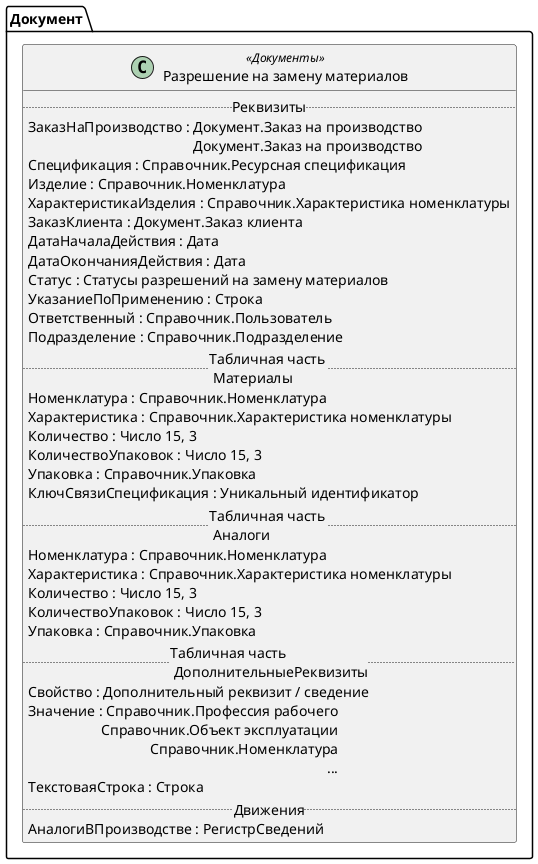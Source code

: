 ﻿@startuml РазрешениеНаЗаменуМатериалов
'!include templates.wsd
'..\include templates.wsd
class Документ.РазрешениеНаЗаменуМатериалов as "Разрешение на замену материалов" <<Документы>>
{
..Реквизиты..
ЗаказНаПроизводство : Документ.Заказ на производство\rДокумент.Заказ на производство
Спецификация : Справочник.Ресурсная спецификация
Изделие : Справочник.Номенклатура
ХарактеристикаИзделия : Справочник.Характеристика номенклатуры
ЗаказКлиента : Документ.Заказ клиента
ДатаНачалаДействия : Дата
ДатаОкончанияДействия : Дата
Статус : Статусы разрешений на замену материалов
УказаниеПоПрименению : Строка
Ответственный : Справочник.Пользователь
Подразделение : Справочник.Подразделение
..Табличная часть \n Материалы..
Номенклатура : Справочник.Номенклатура
Характеристика : Справочник.Характеристика номенклатуры
Количество : Число 15, 3
КоличествоУпаковок : Число 15, 3
Упаковка : Справочник.Упаковка
КлючСвязиСпецификация : Уникальный идентификатор
..Табличная часть \n Аналоги..
Номенклатура : Справочник.Номенклатура
Характеристика : Справочник.Характеристика номенклатуры
Количество : Число 15, 3
КоличествоУпаковок : Число 15, 3
Упаковка : Справочник.Упаковка
..Табличная часть \n ДополнительныеРеквизиты..
Свойство : Дополнительный реквизит / сведение
Значение : Справочник.Профессия рабочего\rСправочник.Объект эксплуатации\rСправочник.Номенклатура\r...
ТекстоваяСтрока : Строка
..Движения..
АналогиВПроизводстве : РегистрСведений
}
@enduml
